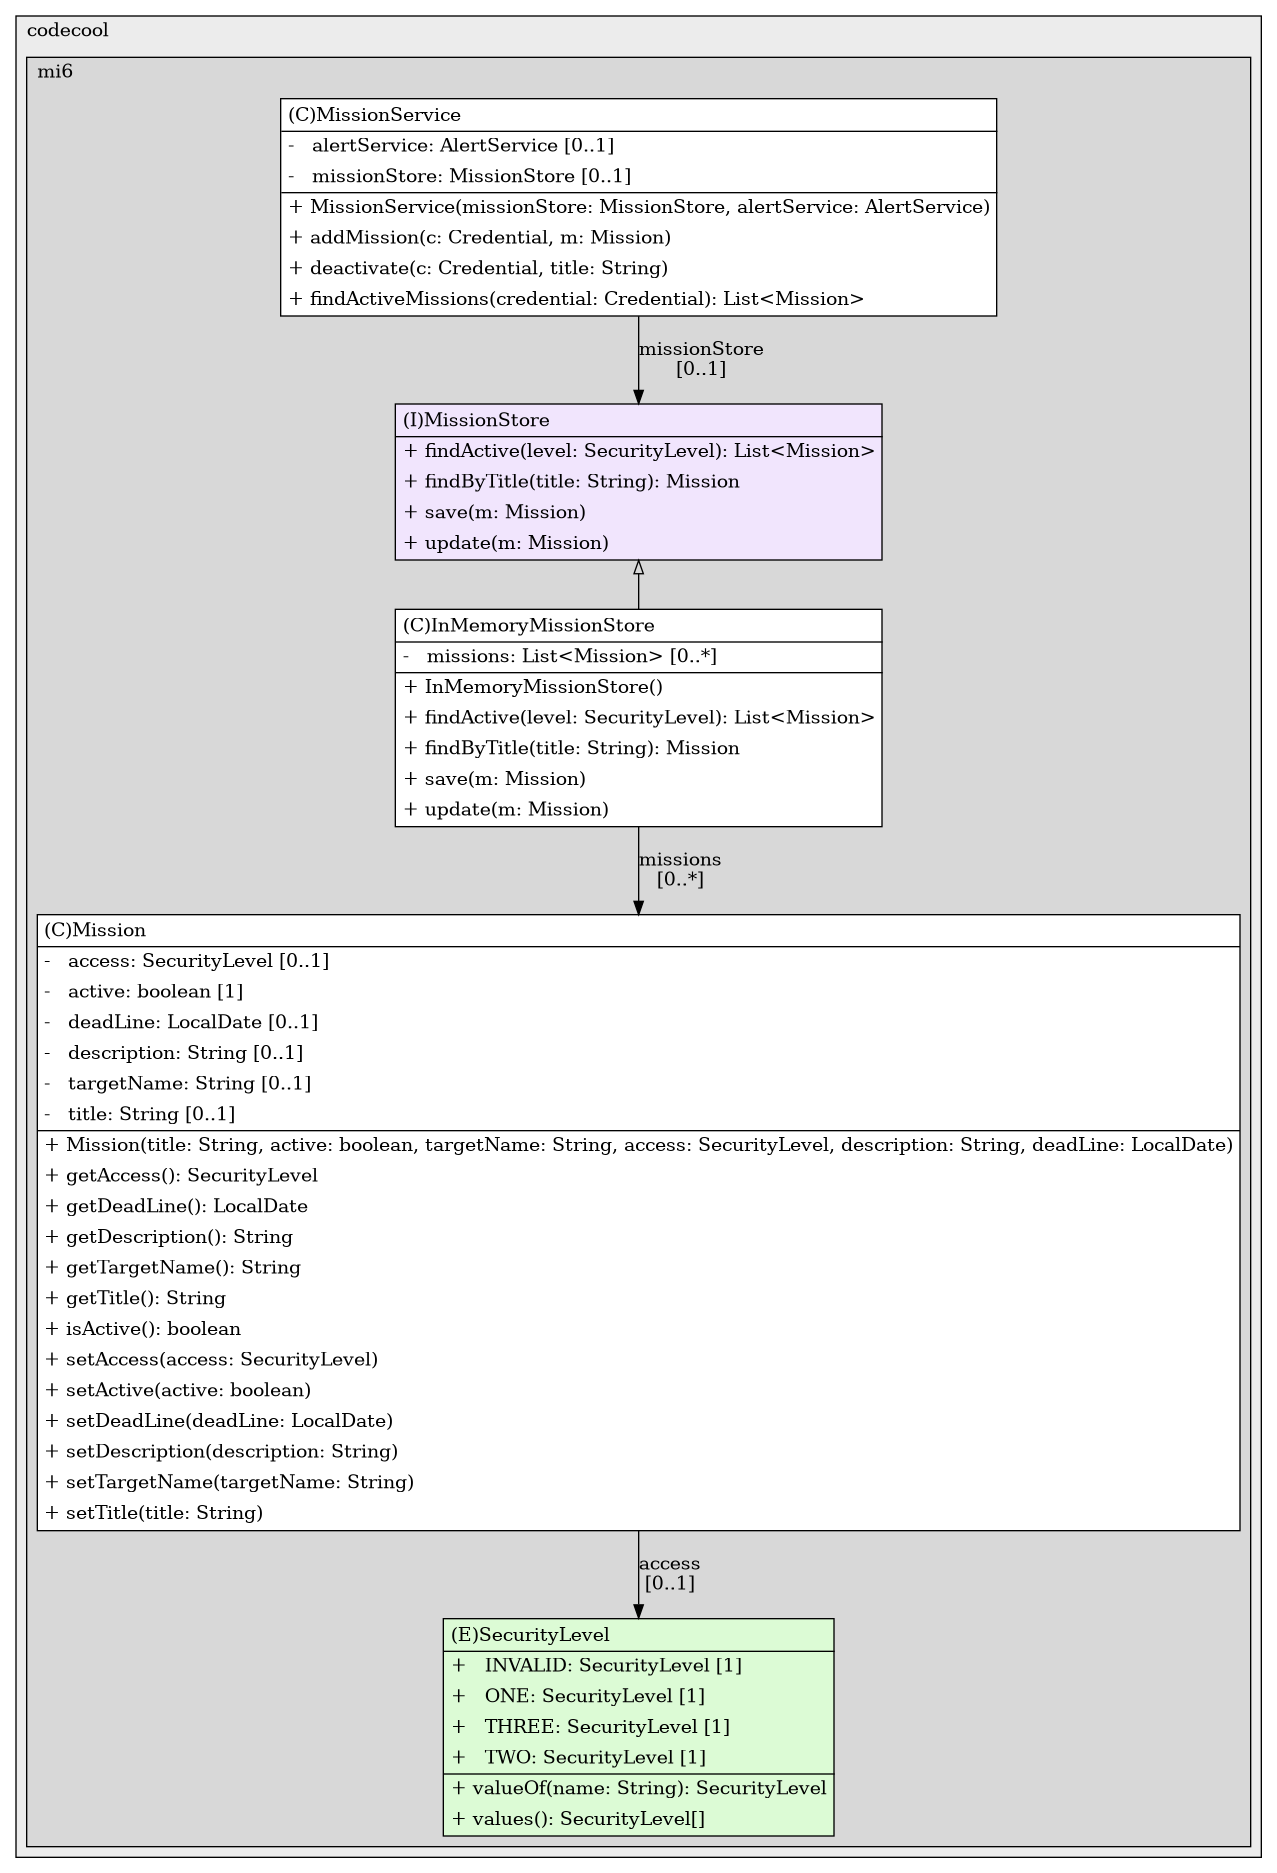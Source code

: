 @startuml

/' diagram meta data start
config=StructureConfiguration;
{
  "projectClassification": {
    "searchMode": "OpenProject", // OpenProject, AllProjects
    "includedProjects": "",
    "pathEndKeywords": "*.impl",
    "isClientPath": "",
    "isClientName": "",
    "isTestPath": "",
    "isTestName": "",
    "isMappingPath": "",
    "isMappingName": "",
    "isDataAccessPath": "",
    "isDataAccessName": "",
    "isDataStructurePath": "",
    "isDataStructureName": "",
    "isInterfaceStructuresPath": "",
    "isInterfaceStructuresName": "",
    "isEntryPointPath": "",
    "isEntryPointName": ""
  },
  "graphRestriction": {
    "classPackageExcludeFilter": "",
    "classPackageIncludeFilter": "",
    "classNameExcludeFilter": "",
    "classNameIncludeFilter": "",
    "methodNameExcludeFilter": "",
    "methodNameIncludeFilter": "",
    "removeByInheritance": "", // inheritance/annotation based filtering is done in a second step
    "removeByAnnotation": "",
    "removeByClassPackage": "", // cleanup the graph after inheritance/annotation based filtering is done
    "removeByClassName": "",
    "cutMappings": false,
    "cutEnum": false,
    "cutTests": true,
    "cutClient": true,
    "cutDataAccess": false,
    "cutInterfaceStructures": false,
    "cutDataStructures": false,
    "cutGetterAndSetter": false,
    "cutConstructors": false
  },
  "graphTraversal": {
    "forwardDepth": 3,
    "backwardDepth": 3,
    "classPackageExcludeFilter": "",
    "classPackageIncludeFilter": "",
    "classNameExcludeFilter": "",
    "classNameIncludeFilter": "",
    "methodNameExcludeFilter": "",
    "methodNameIncludeFilter": "",
    "hideMappings": false,
    "hideDataStructures": false,
    "hidePrivateMethods": true,
    "hideInterfaceCalls": true, // indirection: implementation -> interface (is hidden) -> implementation
    "onlyShowApplicationEntryPoints": false // root node is included
  },
  "details": {
    "aggregation": "GroupByClass", // ByClass, GroupByClass, None
    "showClassGenericTypes": true,
    "showMethods": true,
    "showMethodParameterNames": true,
    "showMethodParameterTypes": true,
    "showMethodReturnType": true,
    "showPackageLevels": 2,
    "showDetailedClassStructure": true
  },
  "rootClass": "com.codecool.mi6.stores.MissionStore"
}
diagram meta data end '/



digraph g {
    rankdir="TB"
    splines=polyline
    

'nodes 
subgraph cluster_867524938 { 
   	label=codecool
	labeljust=l
	fillcolor="#ececec"
	style=filled
   
   subgraph cluster_1407640290 { 
   	label=mi6
	labeljust=l
	fillcolor="#d8d8d8"
	style=filled
   
   InMemoryMissionStore1767014481[
	label=<<TABLE BORDER="1" CELLBORDER="0" CELLPADDING="4" CELLSPACING="0">
<TR><TD ALIGN="LEFT" >(C)InMemoryMissionStore</TD></TR>
<HR/>
<TR><TD ALIGN="LEFT" >-   missions: List&lt;Mission&gt; [0..*]</TD></TR>
<HR/>
<TR><TD ALIGN="LEFT" >+ InMemoryMissionStore()</TD></TR>
<TR><TD ALIGN="LEFT" >+ findActive(level: SecurityLevel): List&lt;Mission&gt;</TD></TR>
<TR><TD ALIGN="LEFT" >+ findByTitle(title: String): Mission</TD></TR>
<TR><TD ALIGN="LEFT" >+ save(m: Mission)</TD></TR>
<TR><TD ALIGN="LEFT" >+ update(m: Mission)</TD></TR>
</TABLE>>
	style=filled
	margin=0
	shape=plaintext
	fillcolor="#FFFFFF"
];

Mission1590281993[
	label=<<TABLE BORDER="1" CELLBORDER="0" CELLPADDING="4" CELLSPACING="0">
<TR><TD ALIGN="LEFT" >(C)Mission</TD></TR>
<HR/>
<TR><TD ALIGN="LEFT" >-   access: SecurityLevel [0..1]</TD></TR>
<TR><TD ALIGN="LEFT" >-   active: boolean [1]</TD></TR>
<TR><TD ALIGN="LEFT" >-   deadLine: LocalDate [0..1]</TD></TR>
<TR><TD ALIGN="LEFT" >-   description: String [0..1]</TD></TR>
<TR><TD ALIGN="LEFT" >-   targetName: String [0..1]</TD></TR>
<TR><TD ALIGN="LEFT" >-   title: String [0..1]</TD></TR>
<HR/>
<TR><TD ALIGN="LEFT" >+ Mission(title: String, active: boolean, targetName: String, access: SecurityLevel, description: String, deadLine: LocalDate)</TD></TR>
<TR><TD ALIGN="LEFT" >+ getAccess(): SecurityLevel</TD></TR>
<TR><TD ALIGN="LEFT" >+ getDeadLine(): LocalDate</TD></TR>
<TR><TD ALIGN="LEFT" >+ getDescription(): String</TD></TR>
<TR><TD ALIGN="LEFT" >+ getTargetName(): String</TD></TR>
<TR><TD ALIGN="LEFT" >+ getTitle(): String</TD></TR>
<TR><TD ALIGN="LEFT" >+ isActive(): boolean</TD></TR>
<TR><TD ALIGN="LEFT" >+ setAccess(access: SecurityLevel)</TD></TR>
<TR><TD ALIGN="LEFT" >+ setActive(active: boolean)</TD></TR>
<TR><TD ALIGN="LEFT" >+ setDeadLine(deadLine: LocalDate)</TD></TR>
<TR><TD ALIGN="LEFT" >+ setDescription(description: String)</TD></TR>
<TR><TD ALIGN="LEFT" >+ setTargetName(targetName: String)</TD></TR>
<TR><TD ALIGN="LEFT" >+ setTitle(title: String)</TD></TR>
</TABLE>>
	style=filled
	margin=0
	shape=plaintext
	fillcolor="#FFFFFF"
];

MissionService1250869565[
	label=<<TABLE BORDER="1" CELLBORDER="0" CELLPADDING="4" CELLSPACING="0">
<TR><TD ALIGN="LEFT" >(C)MissionService</TD></TR>
<HR/>
<TR><TD ALIGN="LEFT" >-   alertService: AlertService [0..1]</TD></TR>
<TR><TD ALIGN="LEFT" >-   missionStore: MissionStore [0..1]</TD></TR>
<HR/>
<TR><TD ALIGN="LEFT" >+ MissionService(missionStore: MissionStore, alertService: AlertService)</TD></TR>
<TR><TD ALIGN="LEFT" >+ addMission(c: Credential, m: Mission)</TD></TR>
<TR><TD ALIGN="LEFT" >+ deactivate(c: Credential, title: String)</TD></TR>
<TR><TD ALIGN="LEFT" >+ findActiveMissions(credential: Credential): List&lt;Mission&gt;</TD></TR>
</TABLE>>
	style=filled
	margin=0
	shape=plaintext
	fillcolor="#FFFFFF"
];

MissionStore1767014481[
	label=<<TABLE BORDER="1" CELLBORDER="0" CELLPADDING="4" CELLSPACING="0">
<TR><TD ALIGN="LEFT" >(I)MissionStore</TD></TR>
<HR/>
<TR><TD ALIGN="LEFT" >+ findActive(level: SecurityLevel): List&lt;Mission&gt;</TD></TR>
<TR><TD ALIGN="LEFT" >+ findByTitle(title: String): Mission</TD></TR>
<TR><TD ALIGN="LEFT" >+ save(m: Mission)</TD></TR>
<TR><TD ALIGN="LEFT" >+ update(m: Mission)</TD></TR>
</TABLE>>
	style=filled
	margin=0
	shape=plaintext
	fillcolor="#F1E5FD"
];

SecurityLevel1590281993[
	label=<<TABLE BORDER="1" CELLBORDER="0" CELLPADDING="4" CELLSPACING="0">
<TR><TD ALIGN="LEFT" >(E)SecurityLevel</TD></TR>
<HR/>
<TR><TD ALIGN="LEFT" >+   INVALID: SecurityLevel [1]</TD></TR>
<TR><TD ALIGN="LEFT" >+   ONE: SecurityLevel [1]</TD></TR>
<TR><TD ALIGN="LEFT" >+   THREE: SecurityLevel [1]</TD></TR>
<TR><TD ALIGN="LEFT" >+   TWO: SecurityLevel [1]</TD></TR>
<HR/>
<TR><TD ALIGN="LEFT" >+ valueOf(name: String): SecurityLevel</TD></TR>
<TR><TD ALIGN="LEFT" >+ values(): SecurityLevel[]</TD></TR>
</TABLE>>
	style=filled
	margin=0
	shape=plaintext
	fillcolor="#DCFBD5"
];
} 
} 

'edges    
InMemoryMissionStore1767014481 -> Mission1590281993[label="missions
[0..*]"];
Mission1590281993 -> SecurityLevel1590281993[label="access
[0..1]"];
MissionService1250869565 -> MissionStore1767014481[label="missionStore
[0..1]"];
MissionStore1767014481 -> InMemoryMissionStore1767014481[arrowhead=none, arrowtail=empty, dir=both];
    
}
@enduml